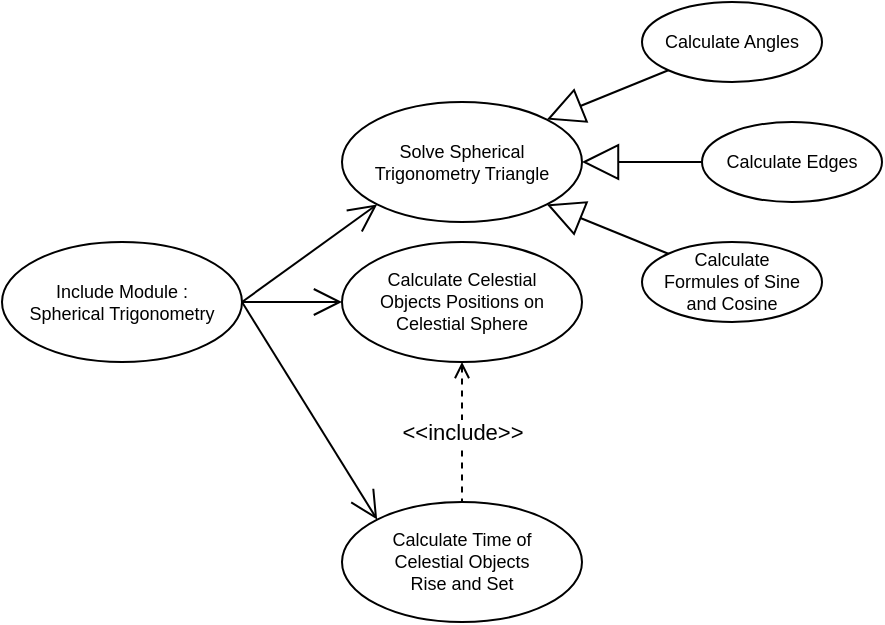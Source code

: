 <mxfile version="24.6.1" type="device">
  <diagram name="Page-1" id="JFPJkxZZSjxiJD6og031">
    <mxGraphModel dx="89" dy="1730" grid="1" gridSize="10" guides="1" tooltips="1" connect="1" arrows="1" fold="1" page="1" pageScale="1" pageWidth="850" pageHeight="1100" math="0" shadow="0">
      <root>
        <mxCell id="0" />
        <mxCell id="1" parent="0" />
        <mxCell id="_TZs-UMcsAIsMrrE9qfW-21" value="Include Module :&lt;div&gt;Spherical Trigonometry&lt;/div&gt;" style="ellipse;whiteSpace=wrap;html=1;fontSize=9;" parent="1" vertex="1">
          <mxGeometry x="880" y="-420" width="120" height="60" as="geometry" />
        </mxCell>
        <mxCell id="_TZs-UMcsAIsMrrE9qfW-22" value="Calculate Time of&lt;div&gt;Celestial Objects&lt;br&gt;&lt;div&gt;Rise and Set&lt;/div&gt;&lt;/div&gt;" style="ellipse;whiteSpace=wrap;html=1;fontSize=9;" parent="1" vertex="1">
          <mxGeometry x="1050" y="-290" width="120" height="60" as="geometry" />
        </mxCell>
        <mxCell id="_TZs-UMcsAIsMrrE9qfW-23" value="Calculate Celestial&lt;div&gt;Objects Positions on&lt;div&gt;Celestial Sphere&lt;/div&gt;&lt;/div&gt;" style="ellipse;whiteSpace=wrap;html=1;fontSize=9;" parent="1" vertex="1">
          <mxGeometry x="1050" y="-420" width="120" height="60" as="geometry" />
        </mxCell>
        <mxCell id="_TZs-UMcsAIsMrrE9qfW-24" value="" style="endArrow=open;endFill=1;endSize=12;html=1;rounded=0;exitX=1;exitY=0.5;exitDx=0;exitDy=0;entryX=0;entryY=0;entryDx=0;entryDy=0;" parent="1" source="_TZs-UMcsAIsMrrE9qfW-21" target="_TZs-UMcsAIsMrrE9qfW-22" edge="1">
          <mxGeometry width="160" relative="1" as="geometry">
            <mxPoint x="970" y="-490" as="sourcePoint" />
            <mxPoint x="1060" y="-530" as="targetPoint" />
          </mxGeometry>
        </mxCell>
        <mxCell id="_TZs-UMcsAIsMrrE9qfW-25" value="" style="endArrow=open;endFill=1;endSize=12;html=1;rounded=0;exitX=1;exitY=0.5;exitDx=0;exitDy=0;entryX=0;entryY=1;entryDx=0;entryDy=0;" parent="1" source="_TZs-UMcsAIsMrrE9qfW-21" target="_TZs-UMcsAIsMrrE9qfW-27" edge="1">
          <mxGeometry width="160" relative="1" as="geometry">
            <mxPoint x="980" y="-490" as="sourcePoint" />
            <mxPoint x="1067.574" y="-438.787" as="targetPoint" />
          </mxGeometry>
        </mxCell>
        <mxCell id="_TZs-UMcsAIsMrrE9qfW-26" value="" style="endArrow=open;endFill=1;endSize=12;html=1;rounded=0;exitX=1;exitY=0.5;exitDx=0;exitDy=0;entryX=0;entryY=0.5;entryDx=0;entryDy=0;" parent="1" source="_TZs-UMcsAIsMrrE9qfW-21" target="_TZs-UMcsAIsMrrE9qfW-23" edge="1">
          <mxGeometry width="160" relative="1" as="geometry">
            <mxPoint x="980" y="-480" as="sourcePoint" />
            <mxPoint x="1070" y="-520" as="targetPoint" />
          </mxGeometry>
        </mxCell>
        <mxCell id="_TZs-UMcsAIsMrrE9qfW-27" value="Solve Spherical&lt;div&gt;Trigonometry Triangle&lt;/div&gt;" style="ellipse;whiteSpace=wrap;html=1;fontSize=9;" parent="1" vertex="1">
          <mxGeometry x="1050" y="-490" width="120" height="60" as="geometry" />
        </mxCell>
        <mxCell id="_TZs-UMcsAIsMrrE9qfW-28" value="Calculate Angles" style="ellipse;whiteSpace=wrap;html=1;fontSize=9;" parent="1" vertex="1">
          <mxGeometry x="1200" y="-540" width="90" height="40" as="geometry" />
        </mxCell>
        <mxCell id="_TZs-UMcsAIsMrrE9qfW-29" value="Calculate Edges" style="ellipse;whiteSpace=wrap;html=1;fontSize=9;" parent="1" vertex="1">
          <mxGeometry x="1230" y="-480" width="90" height="40" as="geometry" />
        </mxCell>
        <mxCell id="_TZs-UMcsAIsMrrE9qfW-30" value="Calculate&lt;div&gt;Formules of Sine&lt;div&gt;and Cosine&lt;/div&gt;&lt;/div&gt;" style="ellipse;whiteSpace=wrap;html=1;fontSize=9;" parent="1" vertex="1">
          <mxGeometry x="1200" y="-420" width="90" height="40" as="geometry" />
        </mxCell>
        <mxCell id="_TZs-UMcsAIsMrrE9qfW-31" value="" style="endArrow=none;endSize=16;endFill=0;html=1;rounded=0;exitX=1;exitY=0;exitDx=0;exitDy=0;entryX=0;entryY=1;entryDx=0;entryDy=0;startArrow=block;startFill=0;targetPerimeterSpacing=0;sourcePerimeterSpacing=0;startSize=16;" parent="1" source="_TZs-UMcsAIsMrrE9qfW-27" target="_TZs-UMcsAIsMrrE9qfW-28" edge="1">
          <mxGeometry width="160" relative="1" as="geometry">
            <mxPoint x="1210" y="-470" as="sourcePoint" />
            <mxPoint x="1270" y="-530" as="targetPoint" />
          </mxGeometry>
        </mxCell>
        <mxCell id="_TZs-UMcsAIsMrrE9qfW-32" value="" style="endArrow=none;endSize=16;endFill=0;html=1;rounded=0;exitX=1;exitY=0.5;exitDx=0;exitDy=0;entryX=0;entryY=0.5;entryDx=0;entryDy=0;startArrow=block;startFill=0;targetPerimeterSpacing=0;sourcePerimeterSpacing=0;startSize=16;" parent="1" source="_TZs-UMcsAIsMrrE9qfW-27" target="_TZs-UMcsAIsMrrE9qfW-29" edge="1">
          <mxGeometry width="160" relative="1" as="geometry">
            <mxPoint x="1170" y="-410" as="sourcePoint" />
            <mxPoint x="1287" y="-459" as="targetPoint" />
          </mxGeometry>
        </mxCell>
        <mxCell id="_TZs-UMcsAIsMrrE9qfW-33" value="" style="endArrow=none;endSize=16;endFill=0;html=1;rounded=0;exitX=1;exitY=1;exitDx=0;exitDy=0;entryX=0;entryY=0;entryDx=0;entryDy=0;startArrow=block;startFill=0;targetPerimeterSpacing=0;sourcePerimeterSpacing=0;startSize=16;" parent="1" source="_TZs-UMcsAIsMrrE9qfW-27" target="_TZs-UMcsAIsMrrE9qfW-30" edge="1">
          <mxGeometry width="160" relative="1" as="geometry">
            <mxPoint x="1170" y="-391" as="sourcePoint" />
            <mxPoint x="1260" y="-380" as="targetPoint" />
          </mxGeometry>
        </mxCell>
        <mxCell id="_TZs-UMcsAIsMrrE9qfW-34" value="" style="html=1;verticalAlign=bottom;labelBackgroundColor=none;endArrow=none;endFill=0;dashed=1;rounded=0;exitX=0.5;exitY=1;exitDx=0;exitDy=0;entryX=0.5;entryY=0;entryDx=0;entryDy=0;startArrow=open;startFill=0;" parent="1" source="_TZs-UMcsAIsMrrE9qfW-23" target="_TZs-UMcsAIsMrrE9qfW-22" edge="1">
          <mxGeometry x="0.143" width="160" relative="1" as="geometry">
            <mxPoint x="1181" y="-330" as="sourcePoint" />
            <mxPoint x="1120" y="-305" as="targetPoint" />
            <mxPoint as="offset" />
          </mxGeometry>
        </mxCell>
        <mxCell id="_TZs-UMcsAIsMrrE9qfW-35" value="&amp;lt;&amp;lt;include&amp;gt;&amp;gt;" style="edgeLabel;html=1;align=center;verticalAlign=middle;resizable=0;points=[];" parent="_TZs-UMcsAIsMrrE9qfW-34" vertex="1" connectable="0">
          <mxGeometry x="-0.192" y="-2" relative="1" as="geometry">
            <mxPoint x="2" y="6" as="offset" />
          </mxGeometry>
        </mxCell>
      </root>
    </mxGraphModel>
  </diagram>
</mxfile>

